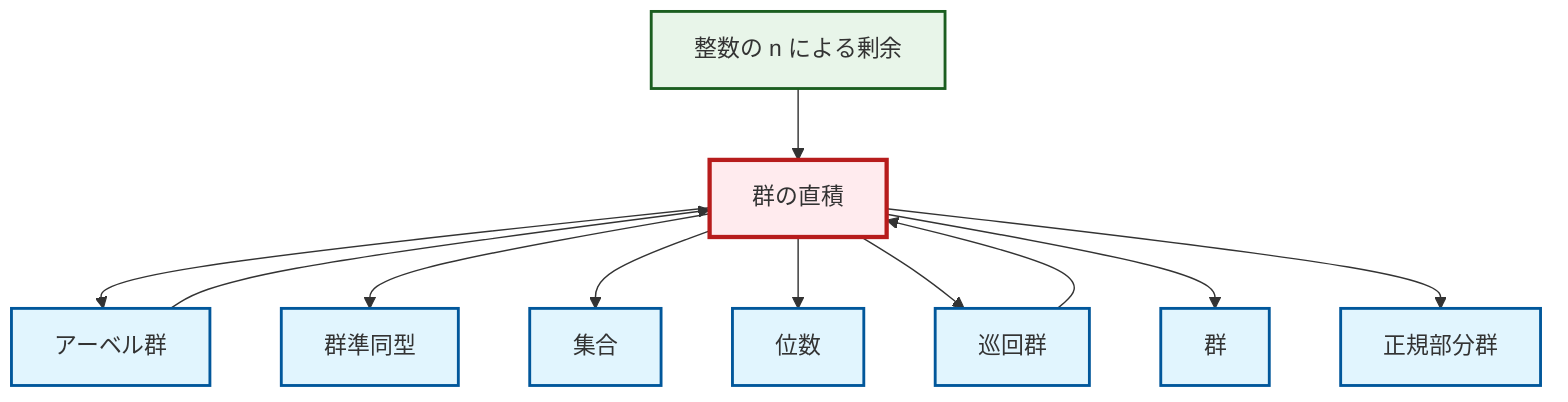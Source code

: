 graph TD
    classDef definition fill:#e1f5fe,stroke:#01579b,stroke-width:2px
    classDef theorem fill:#f3e5f5,stroke:#4a148c,stroke-width:2px
    classDef axiom fill:#fff3e0,stroke:#e65100,stroke-width:2px
    classDef example fill:#e8f5e9,stroke:#1b5e20,stroke-width:2px
    classDef current fill:#ffebee,stroke:#b71c1c,stroke-width:3px
    ex-quotient-integers-mod-n["整数の n による剰余"]:::example
    def-cyclic-group["巡回群"]:::definition
    def-normal-subgroup["正規部分群"]:::definition
    def-direct-product["群の直積"]:::definition
    def-order["位数"]:::definition
    def-set["集合"]:::definition
    def-homomorphism["群準同型"]:::definition
    def-group["群"]:::definition
    def-abelian-group["アーベル群"]:::definition
    def-direct-product --> def-abelian-group
    def-direct-product --> def-homomorphism
    def-direct-product --> def-set
    def-direct-product --> def-order
    ex-quotient-integers-mod-n --> def-direct-product
    def-cyclic-group --> def-direct-product
    def-direct-product --> def-cyclic-group
    def-direct-product --> def-group
    def-abelian-group --> def-direct-product
    def-direct-product --> def-normal-subgroup
    class def-direct-product current